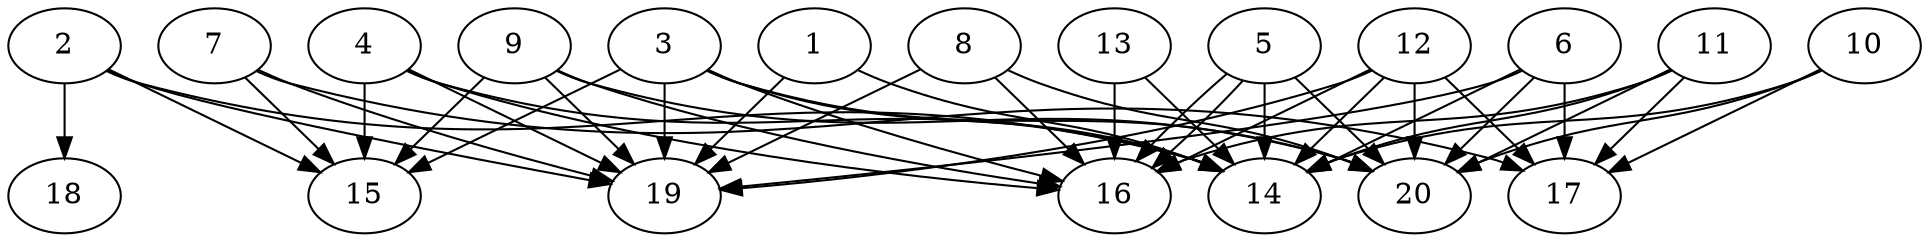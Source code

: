 // DAG automatically generated by daggen at Thu Oct  3 13:58:43 2019
// ./daggen --dot -n 20 --ccr 0.3 --fat 0.9 --regular 0.9 --density 0.7 --mindata 5242880 --maxdata 52428800 
digraph G {
  1 [size="97774933", alpha="0.15", expect_size="29332480"] 
  1 -> 14 [size ="29332480"]
  1 -> 19 [size ="29332480"]
  2 [size="174336000", alpha="0.10", expect_size="52300800"] 
  2 -> 14 [size ="52300800"]
  2 -> 15 [size ="52300800"]
  2 -> 18 [size ="52300800"]
  2 -> 19 [size ="52300800"]
  3 [size="18234027", alpha="0.11", expect_size="5470208"] 
  3 -> 14 [size ="5470208"]
  3 -> 15 [size ="5470208"]
  3 -> 16 [size ="5470208"]
  3 -> 19 [size ="5470208"]
  3 -> 20 [size ="5470208"]
  4 [size="39113387", alpha="0.08", expect_size="11734016"] 
  4 -> 14 [size ="11734016"]
  4 -> 15 [size ="11734016"]
  4 -> 16 [size ="11734016"]
  4 -> 19 [size ="11734016"]
  5 [size="57825280", alpha="0.17", expect_size="17347584"] 
  5 -> 14 [size ="17347584"]
  5 -> 16 [size ="17347584"]
  5 -> 16 [size ="17347584"]
  5 -> 20 [size ="17347584"]
  6 [size="81148587", alpha="0.10", expect_size="24344576"] 
  6 -> 14 [size ="24344576"]
  6 -> 17 [size ="24344576"]
  6 -> 19 [size ="24344576"]
  6 -> 20 [size ="24344576"]
  7 [size="131481600", alpha="0.17", expect_size="39444480"] 
  7 -> 15 [size ="39444480"]
  7 -> 17 [size ="39444480"]
  7 -> 19 [size ="39444480"]
  8 [size="99659093", alpha="0.09", expect_size="29897728"] 
  8 -> 16 [size ="29897728"]
  8 -> 19 [size ="29897728"]
  8 -> 20 [size ="29897728"]
  9 [size="30651733", alpha="0.10", expect_size="9195520"] 
  9 -> 15 [size ="9195520"]
  9 -> 16 [size ="9195520"]
  9 -> 19 [size ="9195520"]
  9 -> 20 [size ="9195520"]
  10 [size="106011307", alpha="0.19", expect_size="31803392"] 
  10 -> 14 [size ="31803392"]
  10 -> 17 [size ="31803392"]
  10 -> 20 [size ="31803392"]
  11 [size="129843200", alpha="0.17", expect_size="38952960"] 
  11 -> 14 [size ="38952960"]
  11 -> 16 [size ="38952960"]
  11 -> 17 [size ="38952960"]
  11 -> 20 [size ="38952960"]
  12 [size="90344107", alpha="0.15", expect_size="27103232"] 
  12 -> 14 [size ="27103232"]
  12 -> 16 [size ="27103232"]
  12 -> 17 [size ="27103232"]
  12 -> 19 [size ="27103232"]
  12 -> 20 [size ="27103232"]
  13 [size="169482240", alpha="0.06", expect_size="50844672"] 
  13 -> 14 [size ="50844672"]
  13 -> 16 [size ="50844672"]
  14 [size="95051093", alpha="0.04", expect_size="28515328"] 
  15 [size="154514773", alpha="0.15", expect_size="46354432"] 
  16 [size="127153493", alpha="0.03", expect_size="38146048"] 
  17 [size="51046400", alpha="0.16", expect_size="15313920"] 
  18 [size="24651093", alpha="0.03", expect_size="7395328"] 
  19 [size="95003307", alpha="0.17", expect_size="28500992"] 
  20 [size="170499413", alpha="0.18", expect_size="51149824"] 
}

